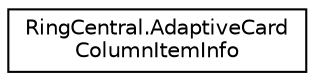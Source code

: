 digraph "Graphical Class Hierarchy"
{
 // LATEX_PDF_SIZE
  edge [fontname="Helvetica",fontsize="10",labelfontname="Helvetica",labelfontsize="10"];
  node [fontname="Helvetica",fontsize="10",shape=record];
  rankdir="LR";
  Node0 [label="RingCentral.AdaptiveCard\lColumnItemInfo",height=0.2,width=0.4,color="black", fillcolor="white", style="filled",URL="$classRingCentral_1_1AdaptiveCardColumnItemInfo.html",tooltip=" "];
}
